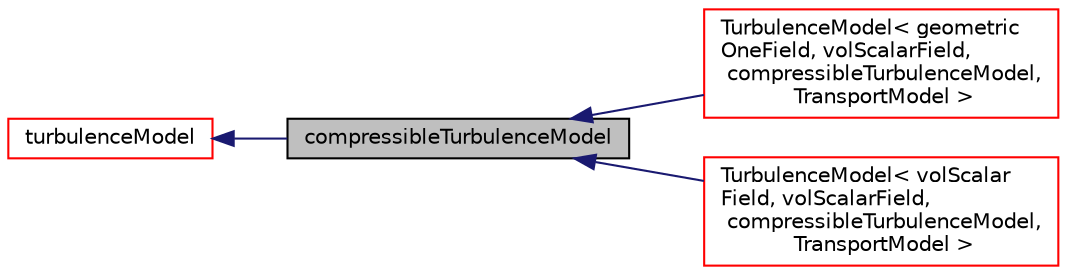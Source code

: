 digraph "compressibleTurbulenceModel"
{
  bgcolor="transparent";
  edge [fontname="Helvetica",fontsize="10",labelfontname="Helvetica",labelfontsize="10"];
  node [fontname="Helvetica",fontsize="10",shape=record];
  rankdir="LR";
  Node0 [label="compressibleTurbulenceModel",height=0.2,width=0.4,color="black", fillcolor="grey75", style="filled", fontcolor="black"];
  Node1 -> Node0 [dir="back",color="midnightblue",fontsize="10",style="solid",fontname="Helvetica"];
  Node1 [label="turbulenceModel",height=0.2,width=0.4,color="red",URL="$a32397.html",tooltip="Abstract base class for turbulence models (RAS, LES and laminar). "];
  Node0 -> Node10 [dir="back",color="midnightblue",fontsize="10",style="solid",fontname="Helvetica"];
  Node10 [label="TurbulenceModel\< geometric\lOneField, volScalarField,\l compressibleTurbulenceModel,\l TransportModel \>",height=0.2,width=0.4,color="red",URL="$a32393.html"];
  Node0 -> Node12 [dir="back",color="midnightblue",fontsize="10",style="solid",fontname="Helvetica"];
  Node12 [label="TurbulenceModel\< volScalar\lField, volScalarField,\l compressibleTurbulenceModel,\l TransportModel \>",height=0.2,width=0.4,color="red",URL="$a32393.html"];
}

